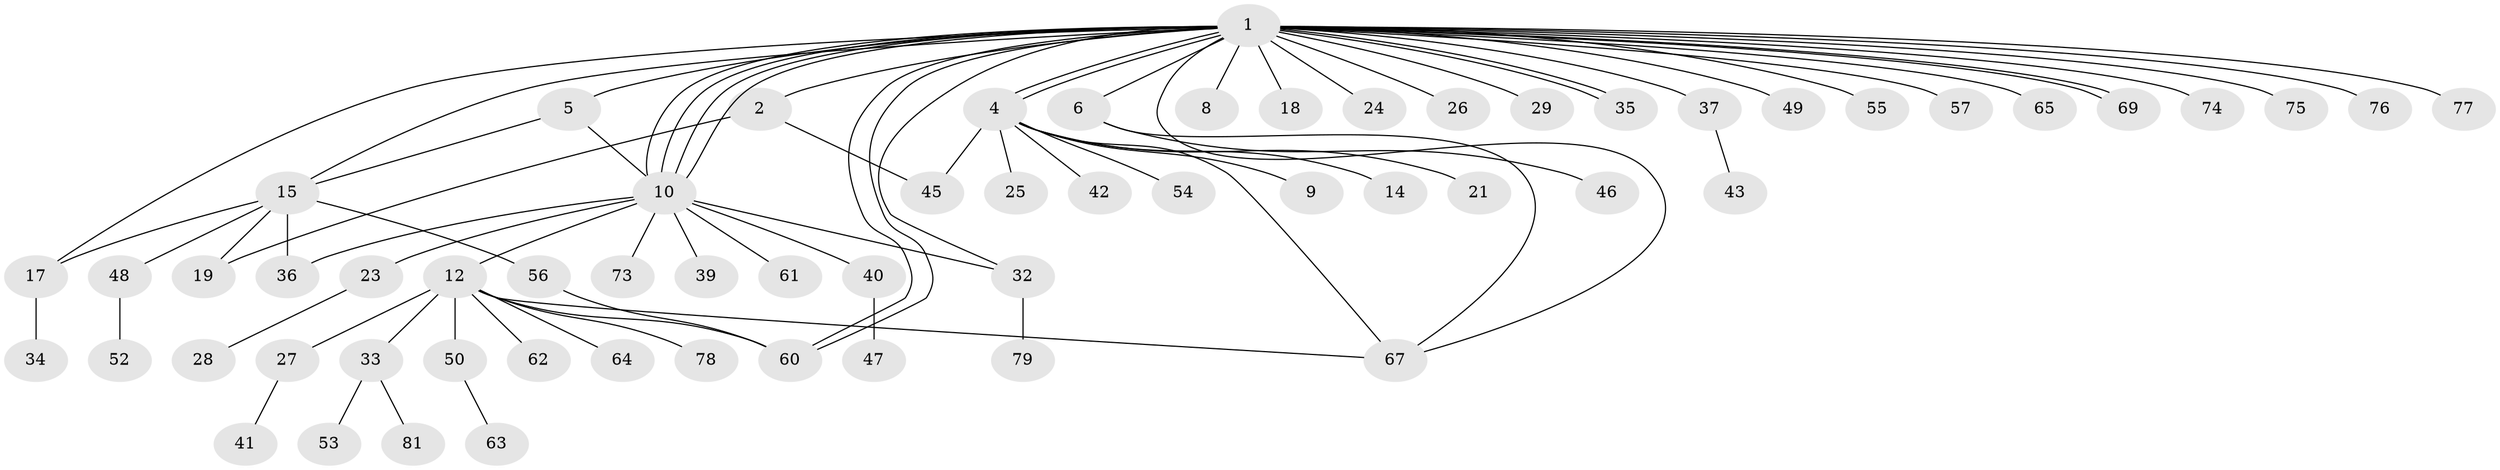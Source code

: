 // Generated by graph-tools (version 1.1) at 2025/51/02/27/25 19:51:55]
// undirected, 61 vertices, 79 edges
graph export_dot {
graph [start="1"]
  node [color=gray90,style=filled];
  1 [super="+3"];
  2 [super="+11"];
  4 [super="+13"];
  5 [super="+20"];
  6 [super="+7"];
  8 [super="+44"];
  9 [super="+16"];
  10 [super="+22"];
  12 [super="+31"];
  14;
  15 [super="+30"];
  17 [super="+59"];
  18;
  19;
  21;
  23;
  24 [super="+70"];
  25;
  26;
  27 [super="+38"];
  28 [super="+71"];
  29;
  32;
  33 [super="+68"];
  34;
  35 [super="+66"];
  36;
  37;
  39;
  40 [super="+58"];
  41;
  42;
  43 [super="+82"];
  45;
  46;
  47 [super="+80"];
  48;
  49;
  50 [super="+51"];
  52;
  53;
  54;
  55;
  56;
  57;
  60;
  61;
  62;
  63;
  64;
  65;
  67 [super="+72"];
  69;
  73;
  74;
  75;
  76;
  77;
  78;
  79;
  81;
  1 -- 2;
  1 -- 4;
  1 -- 4;
  1 -- 10 [weight=2];
  1 -- 10;
  1 -- 10;
  1 -- 10;
  1 -- 17;
  1 -- 18;
  1 -- 24 [weight=2];
  1 -- 26;
  1 -- 29;
  1 -- 32;
  1 -- 35;
  1 -- 35;
  1 -- 37;
  1 -- 49;
  1 -- 57;
  1 -- 60;
  1 -- 60;
  1 -- 67;
  1 -- 69;
  1 -- 69;
  1 -- 76;
  1 -- 77;
  1 -- 65;
  1 -- 5;
  1 -- 6;
  1 -- 8;
  1 -- 74;
  1 -- 75;
  1 -- 15 [weight=2];
  1 -- 55;
  2 -- 19;
  2 -- 45;
  4 -- 9;
  4 -- 14;
  4 -- 25;
  4 -- 45;
  4 -- 54;
  4 -- 42;
  4 -- 21;
  4 -- 67;
  5 -- 10;
  5 -- 15;
  6 -- 46;
  6 -- 67;
  10 -- 12;
  10 -- 39;
  10 -- 40;
  10 -- 61;
  10 -- 73;
  10 -- 32;
  10 -- 36;
  10 -- 23;
  12 -- 27;
  12 -- 33;
  12 -- 60;
  12 -- 64;
  12 -- 78;
  12 -- 50;
  12 -- 62;
  12 -- 67;
  15 -- 17 [weight=2];
  15 -- 36;
  15 -- 48;
  15 -- 19;
  15 -- 56;
  17 -- 34;
  23 -- 28;
  27 -- 41;
  32 -- 79;
  33 -- 53;
  33 -- 81;
  37 -- 43;
  40 -- 47;
  48 -- 52;
  50 -- 63;
  56 -- 60;
}
